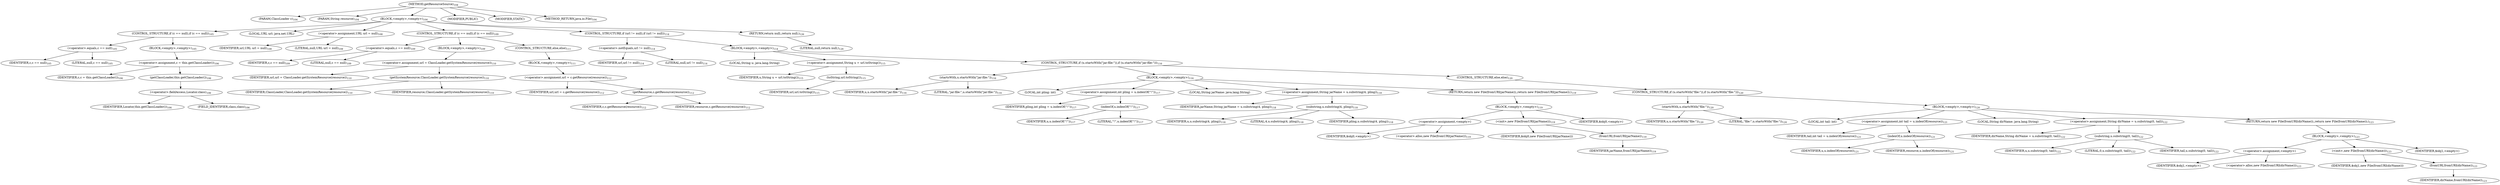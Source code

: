 digraph "getResourceSource" {  
"73" [label = <(METHOD,getResourceSource)<SUB>104</SUB>> ]
"74" [label = <(PARAM,ClassLoader c)<SUB>104</SUB>> ]
"75" [label = <(PARAM,String resource)<SUB>104</SUB>> ]
"76" [label = <(BLOCK,&lt;empty&gt;,&lt;empty&gt;)<SUB>104</SUB>> ]
"77" [label = <(CONTROL_STRUCTURE,if (c == null),if (c == null))<SUB>105</SUB>> ]
"78" [label = <(&lt;operator&gt;.equals,c == null)<SUB>105</SUB>> ]
"79" [label = <(IDENTIFIER,c,c == null)<SUB>105</SUB>> ]
"80" [label = <(LITERAL,null,c == null)<SUB>105</SUB>> ]
"81" [label = <(BLOCK,&lt;empty&gt;,&lt;empty&gt;)<SUB>105</SUB>> ]
"82" [label = <(&lt;operator&gt;.assignment,c = this.getClassLoader())<SUB>106</SUB>> ]
"83" [label = <(IDENTIFIER,c,c = this.getClassLoader())<SUB>106</SUB>> ]
"84" [label = <(getClassLoader,this.getClassLoader())<SUB>106</SUB>> ]
"85" [label = <(&lt;operator&gt;.fieldAccess,Locator.class)<SUB>106</SUB>> ]
"86" [label = <(IDENTIFIER,Locator,this.getClassLoader())<SUB>106</SUB>> ]
"87" [label = <(FIELD_IDENTIFIER,class,class)<SUB>106</SUB>> ]
"88" [label = <(LOCAL,URL url: java.net.URL)> ]
"89" [label = <(&lt;operator&gt;.assignment,URL url = null)<SUB>108</SUB>> ]
"90" [label = <(IDENTIFIER,url,URL url = null)<SUB>108</SUB>> ]
"91" [label = <(LITERAL,null,URL url = null)<SUB>108</SUB>> ]
"92" [label = <(CONTROL_STRUCTURE,if (c == null),if (c == null))<SUB>109</SUB>> ]
"93" [label = <(&lt;operator&gt;.equals,c == null)<SUB>109</SUB>> ]
"94" [label = <(IDENTIFIER,c,c == null)<SUB>109</SUB>> ]
"95" [label = <(LITERAL,null,c == null)<SUB>109</SUB>> ]
"96" [label = <(BLOCK,&lt;empty&gt;,&lt;empty&gt;)<SUB>109</SUB>> ]
"97" [label = <(&lt;operator&gt;.assignment,url = ClassLoader.getSystemResource(resource))<SUB>110</SUB>> ]
"98" [label = <(IDENTIFIER,url,url = ClassLoader.getSystemResource(resource))<SUB>110</SUB>> ]
"99" [label = <(getSystemResource,ClassLoader.getSystemResource(resource))<SUB>110</SUB>> ]
"100" [label = <(IDENTIFIER,ClassLoader,ClassLoader.getSystemResource(resource))<SUB>110</SUB>> ]
"101" [label = <(IDENTIFIER,resource,ClassLoader.getSystemResource(resource))<SUB>110</SUB>> ]
"102" [label = <(CONTROL_STRUCTURE,else,else)<SUB>111</SUB>> ]
"103" [label = <(BLOCK,&lt;empty&gt;,&lt;empty&gt;)<SUB>111</SUB>> ]
"104" [label = <(&lt;operator&gt;.assignment,url = c.getResource(resource))<SUB>112</SUB>> ]
"105" [label = <(IDENTIFIER,url,url = c.getResource(resource))<SUB>112</SUB>> ]
"106" [label = <(getResource,c.getResource(resource))<SUB>112</SUB>> ]
"107" [label = <(IDENTIFIER,c,c.getResource(resource))<SUB>112</SUB>> ]
"108" [label = <(IDENTIFIER,resource,c.getResource(resource))<SUB>112</SUB>> ]
"109" [label = <(CONTROL_STRUCTURE,if (url != null),if (url != null))<SUB>114</SUB>> ]
"110" [label = <(&lt;operator&gt;.notEquals,url != null)<SUB>114</SUB>> ]
"111" [label = <(IDENTIFIER,url,url != null)<SUB>114</SUB>> ]
"112" [label = <(LITERAL,null,url != null)<SUB>114</SUB>> ]
"113" [label = <(BLOCK,&lt;empty&gt;,&lt;empty&gt;)<SUB>114</SUB>> ]
"114" [label = <(LOCAL,String u: java.lang.String)> ]
"115" [label = <(&lt;operator&gt;.assignment,String u = url.toString())<SUB>115</SUB>> ]
"116" [label = <(IDENTIFIER,u,String u = url.toString())<SUB>115</SUB>> ]
"117" [label = <(toString,url.toString())<SUB>115</SUB>> ]
"118" [label = <(IDENTIFIER,url,url.toString())<SUB>115</SUB>> ]
"119" [label = <(CONTROL_STRUCTURE,if (u.startsWith(&quot;jar:file:&quot;)),if (u.startsWith(&quot;jar:file:&quot;)))<SUB>116</SUB>> ]
"120" [label = <(startsWith,u.startsWith(&quot;jar:file:&quot;))<SUB>116</SUB>> ]
"121" [label = <(IDENTIFIER,u,u.startsWith(&quot;jar:file:&quot;))<SUB>116</SUB>> ]
"122" [label = <(LITERAL,&quot;jar:file:&quot;,u.startsWith(&quot;jar:file:&quot;))<SUB>116</SUB>> ]
"123" [label = <(BLOCK,&lt;empty&gt;,&lt;empty&gt;)<SUB>116</SUB>> ]
"124" [label = <(LOCAL,int pling: int)> ]
"125" [label = <(&lt;operator&gt;.assignment,int pling = u.indexOf(&quot;!&quot;))<SUB>117</SUB>> ]
"126" [label = <(IDENTIFIER,pling,int pling = u.indexOf(&quot;!&quot;))<SUB>117</SUB>> ]
"127" [label = <(indexOf,u.indexOf(&quot;!&quot;))<SUB>117</SUB>> ]
"128" [label = <(IDENTIFIER,u,u.indexOf(&quot;!&quot;))<SUB>117</SUB>> ]
"129" [label = <(LITERAL,&quot;!&quot;,u.indexOf(&quot;!&quot;))<SUB>117</SUB>> ]
"130" [label = <(LOCAL,String jarName: java.lang.String)> ]
"131" [label = <(&lt;operator&gt;.assignment,String jarName = u.substring(4, pling))<SUB>118</SUB>> ]
"132" [label = <(IDENTIFIER,jarName,String jarName = u.substring(4, pling))<SUB>118</SUB>> ]
"133" [label = <(substring,u.substring(4, pling))<SUB>118</SUB>> ]
"134" [label = <(IDENTIFIER,u,u.substring(4, pling))<SUB>118</SUB>> ]
"135" [label = <(LITERAL,4,u.substring(4, pling))<SUB>118</SUB>> ]
"136" [label = <(IDENTIFIER,pling,u.substring(4, pling))<SUB>118</SUB>> ]
"137" [label = <(RETURN,return new File(fromURI(jarName));,return new File(fromURI(jarName));)<SUB>119</SUB>> ]
"138" [label = <(BLOCK,&lt;empty&gt;,&lt;empty&gt;)<SUB>119</SUB>> ]
"139" [label = <(&lt;operator&gt;.assignment,&lt;empty&gt;)> ]
"140" [label = <(IDENTIFIER,$obj0,&lt;empty&gt;)> ]
"141" [label = <(&lt;operator&gt;.alloc,new File(fromURI(jarName)))<SUB>119</SUB>> ]
"142" [label = <(&lt;init&gt;,new File(fromURI(jarName)))<SUB>119</SUB>> ]
"143" [label = <(IDENTIFIER,$obj0,new File(fromURI(jarName)))> ]
"144" [label = <(fromURI,fromURI(jarName))<SUB>119</SUB>> ]
"145" [label = <(IDENTIFIER,jarName,fromURI(jarName))<SUB>119</SUB>> ]
"146" [label = <(IDENTIFIER,$obj0,&lt;empty&gt;)> ]
"147" [label = <(CONTROL_STRUCTURE,else,else)<SUB>120</SUB>> ]
"148" [label = <(CONTROL_STRUCTURE,if (u.startsWith(&quot;file:&quot;)),if (u.startsWith(&quot;file:&quot;)))<SUB>120</SUB>> ]
"149" [label = <(startsWith,u.startsWith(&quot;file:&quot;))<SUB>120</SUB>> ]
"150" [label = <(IDENTIFIER,u,u.startsWith(&quot;file:&quot;))<SUB>120</SUB>> ]
"151" [label = <(LITERAL,&quot;file:&quot;,u.startsWith(&quot;file:&quot;))<SUB>120</SUB>> ]
"152" [label = <(BLOCK,&lt;empty&gt;,&lt;empty&gt;)<SUB>120</SUB>> ]
"153" [label = <(LOCAL,int tail: int)> ]
"154" [label = <(&lt;operator&gt;.assignment,int tail = u.indexOf(resource))<SUB>121</SUB>> ]
"155" [label = <(IDENTIFIER,tail,int tail = u.indexOf(resource))<SUB>121</SUB>> ]
"156" [label = <(indexOf,u.indexOf(resource))<SUB>121</SUB>> ]
"157" [label = <(IDENTIFIER,u,u.indexOf(resource))<SUB>121</SUB>> ]
"158" [label = <(IDENTIFIER,resource,u.indexOf(resource))<SUB>121</SUB>> ]
"159" [label = <(LOCAL,String dirName: java.lang.String)> ]
"160" [label = <(&lt;operator&gt;.assignment,String dirName = u.substring(0, tail))<SUB>122</SUB>> ]
"161" [label = <(IDENTIFIER,dirName,String dirName = u.substring(0, tail))<SUB>122</SUB>> ]
"162" [label = <(substring,u.substring(0, tail))<SUB>122</SUB>> ]
"163" [label = <(IDENTIFIER,u,u.substring(0, tail))<SUB>122</SUB>> ]
"164" [label = <(LITERAL,0,u.substring(0, tail))<SUB>122</SUB>> ]
"165" [label = <(IDENTIFIER,tail,u.substring(0, tail))<SUB>122</SUB>> ]
"166" [label = <(RETURN,return new File(fromURI(dirName));,return new File(fromURI(dirName));)<SUB>123</SUB>> ]
"167" [label = <(BLOCK,&lt;empty&gt;,&lt;empty&gt;)<SUB>123</SUB>> ]
"168" [label = <(&lt;operator&gt;.assignment,&lt;empty&gt;)> ]
"169" [label = <(IDENTIFIER,$obj1,&lt;empty&gt;)> ]
"170" [label = <(&lt;operator&gt;.alloc,new File(fromURI(dirName)))<SUB>123</SUB>> ]
"171" [label = <(&lt;init&gt;,new File(fromURI(dirName)))<SUB>123</SUB>> ]
"172" [label = <(IDENTIFIER,$obj1,new File(fromURI(dirName)))> ]
"173" [label = <(fromURI,fromURI(dirName))<SUB>123</SUB>> ]
"174" [label = <(IDENTIFIER,dirName,fromURI(dirName))<SUB>123</SUB>> ]
"175" [label = <(IDENTIFIER,$obj1,&lt;empty&gt;)> ]
"176" [label = <(RETURN,return null;,return null;)<SUB>126</SUB>> ]
"177" [label = <(LITERAL,null,return null;)<SUB>126</SUB>> ]
"178" [label = <(MODIFIER,PUBLIC)> ]
"179" [label = <(MODIFIER,STATIC)> ]
"180" [label = <(METHOD_RETURN,java.io.File)<SUB>104</SUB>> ]
  "73" -> "74" 
  "73" -> "75" 
  "73" -> "76" 
  "73" -> "178" 
  "73" -> "179" 
  "73" -> "180" 
  "76" -> "77" 
  "76" -> "88" 
  "76" -> "89" 
  "76" -> "92" 
  "76" -> "109" 
  "76" -> "176" 
  "77" -> "78" 
  "77" -> "81" 
  "78" -> "79" 
  "78" -> "80" 
  "81" -> "82" 
  "82" -> "83" 
  "82" -> "84" 
  "84" -> "85" 
  "85" -> "86" 
  "85" -> "87" 
  "89" -> "90" 
  "89" -> "91" 
  "92" -> "93" 
  "92" -> "96" 
  "92" -> "102" 
  "93" -> "94" 
  "93" -> "95" 
  "96" -> "97" 
  "97" -> "98" 
  "97" -> "99" 
  "99" -> "100" 
  "99" -> "101" 
  "102" -> "103" 
  "103" -> "104" 
  "104" -> "105" 
  "104" -> "106" 
  "106" -> "107" 
  "106" -> "108" 
  "109" -> "110" 
  "109" -> "113" 
  "110" -> "111" 
  "110" -> "112" 
  "113" -> "114" 
  "113" -> "115" 
  "113" -> "119" 
  "115" -> "116" 
  "115" -> "117" 
  "117" -> "118" 
  "119" -> "120" 
  "119" -> "123" 
  "119" -> "147" 
  "120" -> "121" 
  "120" -> "122" 
  "123" -> "124" 
  "123" -> "125" 
  "123" -> "130" 
  "123" -> "131" 
  "123" -> "137" 
  "125" -> "126" 
  "125" -> "127" 
  "127" -> "128" 
  "127" -> "129" 
  "131" -> "132" 
  "131" -> "133" 
  "133" -> "134" 
  "133" -> "135" 
  "133" -> "136" 
  "137" -> "138" 
  "138" -> "139" 
  "138" -> "142" 
  "138" -> "146" 
  "139" -> "140" 
  "139" -> "141" 
  "142" -> "143" 
  "142" -> "144" 
  "144" -> "145" 
  "147" -> "148" 
  "148" -> "149" 
  "148" -> "152" 
  "149" -> "150" 
  "149" -> "151" 
  "152" -> "153" 
  "152" -> "154" 
  "152" -> "159" 
  "152" -> "160" 
  "152" -> "166" 
  "154" -> "155" 
  "154" -> "156" 
  "156" -> "157" 
  "156" -> "158" 
  "160" -> "161" 
  "160" -> "162" 
  "162" -> "163" 
  "162" -> "164" 
  "162" -> "165" 
  "166" -> "167" 
  "167" -> "168" 
  "167" -> "171" 
  "167" -> "175" 
  "168" -> "169" 
  "168" -> "170" 
  "171" -> "172" 
  "171" -> "173" 
  "173" -> "174" 
  "176" -> "177" 
}
